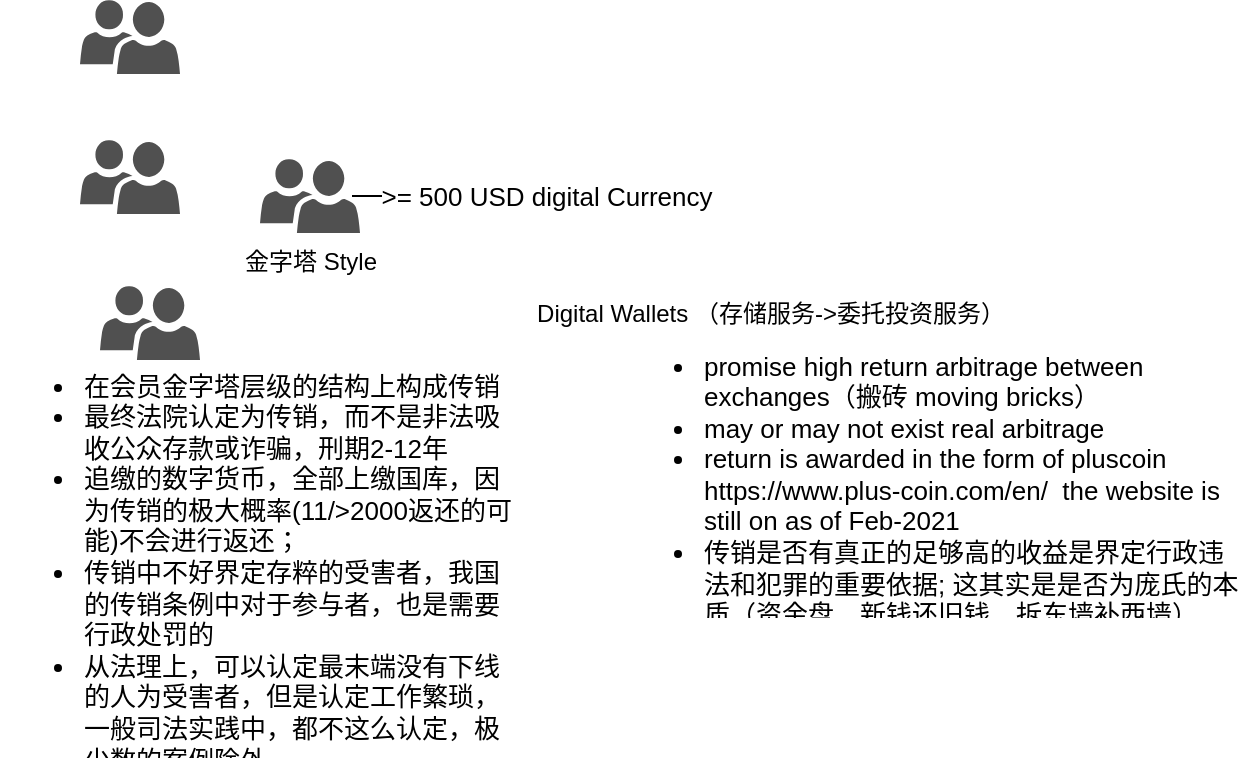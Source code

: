 <mxfile version="13.4.9" type="github">
  <diagram id="R2lEEEUBdFMjLlhIrx00" name="Page-1">
    <mxGraphModel dx="868" dy="450" grid="1" gridSize="10" guides="1" tooltips="1" connect="1" arrows="1" fold="1" page="1" pageScale="1" pageWidth="850" pageHeight="1100" math="0" shadow="0" extFonts="Permanent Marker^https://fonts.googleapis.com/css?family=Permanent+Marker">
      <root>
        <mxCell id="0" />
        <mxCell id="1" parent="0" />
        <mxCell id="clO0gQxYRbjcscfBldyJ-1" value="Digital Wallets （存储服务-&amp;gt;委托投资服务）" style="shape=image;html=1;verticalAlign=top;verticalLabelPosition=bottom;labelBackgroundColor=#ffffff;imageAspect=0;aspect=fixed;image=https://cdn3.iconfinder.com/data/icons/luchesa-vol-9/128/Purse-128.png" vertex="1" parent="1">
          <mxGeometry x="410" y="163" width="90" height="90" as="geometry" />
        </mxCell>
        <mxCell id="clO0gQxYRbjcscfBldyJ-3" value="金字塔 Style" style="pointerEvents=1;shadow=0;dashed=0;html=1;strokeColor=none;labelPosition=center;verticalLabelPosition=bottom;verticalAlign=top;align=center;fillColor=#505050;shape=mxgraph.mscae.intune.user_group" vertex="1" parent="1">
          <mxGeometry x="200" y="189.5" width="50" height="37" as="geometry" />
        </mxCell>
        <mxCell id="clO0gQxYRbjcscfBldyJ-4" value="" style="pointerEvents=1;shadow=0;dashed=0;html=1;strokeColor=none;labelPosition=center;verticalLabelPosition=bottom;verticalAlign=top;align=center;fillColor=#505050;shape=mxgraph.mscae.intune.user_group" vertex="1" parent="1">
          <mxGeometry x="110" y="180" width="50" height="37" as="geometry" />
        </mxCell>
        <mxCell id="clO0gQxYRbjcscfBldyJ-5" value="" style="pointerEvents=1;shadow=0;dashed=0;html=1;strokeColor=none;labelPosition=center;verticalLabelPosition=bottom;verticalAlign=top;align=center;fillColor=#505050;shape=mxgraph.mscae.intune.user_group" vertex="1" parent="1">
          <mxGeometry x="120" y="253" width="50" height="37" as="geometry" />
        </mxCell>
        <mxCell id="clO0gQxYRbjcscfBldyJ-6" value="" style="pointerEvents=1;shadow=0;dashed=0;html=1;strokeColor=none;labelPosition=center;verticalLabelPosition=bottom;verticalAlign=top;align=center;fillColor=#505050;shape=mxgraph.mscae.intune.user_group" vertex="1" parent="1">
          <mxGeometry x="110" y="110" width="50" height="37" as="geometry" />
        </mxCell>
        <mxCell id="clO0gQxYRbjcscfBldyJ-7" value="" style="endArrow=classic;html=1;entryX=0;entryY=0.5;entryDx=0;entryDy=0;exitX=0.92;exitY=0.5;exitDx=0;exitDy=0;exitPerimeter=0;" edge="1" parent="1" source="clO0gQxYRbjcscfBldyJ-3" target="clO0gQxYRbjcscfBldyJ-1">
          <mxGeometry width="50" height="50" relative="1" as="geometry">
            <mxPoint x="310" y="240" as="sourcePoint" />
            <mxPoint x="360" y="190" as="targetPoint" />
          </mxGeometry>
        </mxCell>
        <mxCell id="clO0gQxYRbjcscfBldyJ-8" value="&amp;gt;= 500 USD digital Currency" style="edgeLabel;html=1;align=center;verticalAlign=middle;resizable=0;points=[];fontSize=13;" vertex="1" connectable="0" parent="clO0gQxYRbjcscfBldyJ-7">
          <mxGeometry x="0.181" relative="1" as="geometry">
            <mxPoint as="offset" />
          </mxGeometry>
        </mxCell>
        <mxCell id="clO0gQxYRbjcscfBldyJ-9" value="&lt;ul&gt;&lt;li&gt;promise high return arbitrage between exchanges（搬砖 moving bricks）&lt;br&gt;&lt;/li&gt;&lt;li&gt;may or may not exist real arbitrage&lt;/li&gt;&lt;li&gt;return is awarded in the form of pluscoin https://www.plus-coin.com/en/&amp;nbsp; the website is still on as of Feb-2021&lt;/li&gt;&lt;li&gt;传销是否有真正的足够高的收益是界定行政违法和犯罪的重要依据; 这其实是是否为庞氏的本质（资金盘，新钱还旧钱，拆东墙补西墙）&lt;/li&gt;&lt;/ul&gt;" style="text;strokeColor=none;fillColor=none;html=1;whiteSpace=wrap;verticalAlign=middle;overflow=hidden;fontSize=13;" vertex="1" parent="1">
          <mxGeometry x="380" y="270" width="310" height="150" as="geometry" />
        </mxCell>
        <mxCell id="clO0gQxYRbjcscfBldyJ-10" value="&lt;ul&gt;&lt;li&gt;在会员金字塔层级的结构上构成传销&lt;/li&gt;&lt;li&gt;最终法院认定为传销，而不是非法吸收公众存款或诈骗，刑期2-12年&lt;/li&gt;&lt;li&gt;追缴的数字货币，全部上缴国库，因为传销的极大概率(11/&amp;gt;2000返还的可能)不会进行返还；&lt;/li&gt;&lt;li&gt;传销中不好界定存粹的受害者，我国的传销条例中对于参与者，也是需要行政处罚的&lt;/li&gt;&lt;li&gt;从法理上，可以认定最末端没有下线的人为受害者，但是认定工作繁琐，一般司法实践中，都不这么认定，极少数的案例除外&lt;/li&gt;&lt;/ul&gt;" style="text;strokeColor=none;fillColor=none;html=1;whiteSpace=wrap;verticalAlign=middle;overflow=hidden;fontSize=13;" vertex="1" parent="1">
          <mxGeometry x="70" y="280" width="260" height="210" as="geometry" />
        </mxCell>
      </root>
    </mxGraphModel>
  </diagram>
</mxfile>
